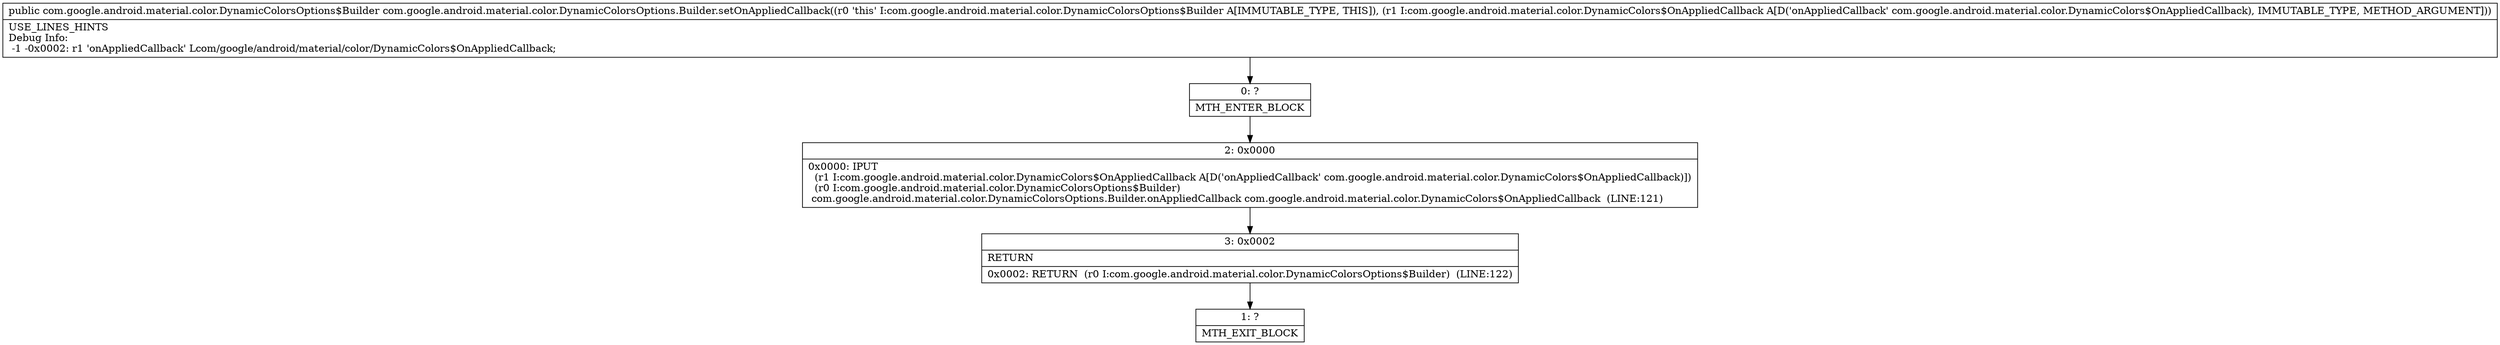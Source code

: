 digraph "CFG forcom.google.android.material.color.DynamicColorsOptions.Builder.setOnAppliedCallback(Lcom\/google\/android\/material\/color\/DynamicColors$OnAppliedCallback;)Lcom\/google\/android\/material\/color\/DynamicColorsOptions$Builder;" {
Node_0 [shape=record,label="{0\:\ ?|MTH_ENTER_BLOCK\l}"];
Node_2 [shape=record,label="{2\:\ 0x0000|0x0000: IPUT  \l  (r1 I:com.google.android.material.color.DynamicColors$OnAppliedCallback A[D('onAppliedCallback' com.google.android.material.color.DynamicColors$OnAppliedCallback)])\l  (r0 I:com.google.android.material.color.DynamicColorsOptions$Builder)\l com.google.android.material.color.DynamicColorsOptions.Builder.onAppliedCallback com.google.android.material.color.DynamicColors$OnAppliedCallback  (LINE:121)\l}"];
Node_3 [shape=record,label="{3\:\ 0x0002|RETURN\l|0x0002: RETURN  (r0 I:com.google.android.material.color.DynamicColorsOptions$Builder)  (LINE:122)\l}"];
Node_1 [shape=record,label="{1\:\ ?|MTH_EXIT_BLOCK\l}"];
MethodNode[shape=record,label="{public com.google.android.material.color.DynamicColorsOptions$Builder com.google.android.material.color.DynamicColorsOptions.Builder.setOnAppliedCallback((r0 'this' I:com.google.android.material.color.DynamicColorsOptions$Builder A[IMMUTABLE_TYPE, THIS]), (r1 I:com.google.android.material.color.DynamicColors$OnAppliedCallback A[D('onAppliedCallback' com.google.android.material.color.DynamicColors$OnAppliedCallback), IMMUTABLE_TYPE, METHOD_ARGUMENT]))  | USE_LINES_HINTS\lDebug Info:\l  \-1 \-0x0002: r1 'onAppliedCallback' Lcom\/google\/android\/material\/color\/DynamicColors$OnAppliedCallback;\l}"];
MethodNode -> Node_0;Node_0 -> Node_2;
Node_2 -> Node_3;
Node_3 -> Node_1;
}

